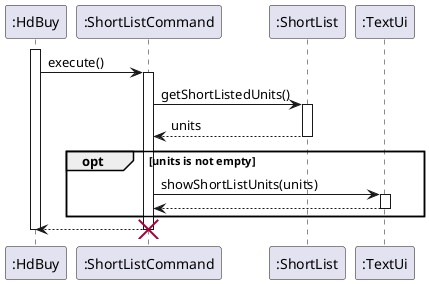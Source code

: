 @startuml
'https://plantuml.com/sequence-diagram
activate ":HdBuy"
        ":HdBuy" -> ":ShortListCommand": execute()
        activate  ":ShortListCommand"
         ":ShortListCommand" -> ":ShortList": getShortListedUnits()
        activate ":ShortList"
        ":ShortList" -->  ":ShortListCommand": units
        deactivate ":ShortList"
        opt units is not empty
             ":ShortListCommand" -> ":TextUi": showShortListUnits(units)
            activate ":TextUi"
             ":ShortListCommand" <-- ":TextUi"
            deactivate ":TextUi"
        end
        ":HdBuy" <--  ":ShortListCommand"
        destroy  ":ShortListCommand"
deactivate ":HdBuy"
@enduml
